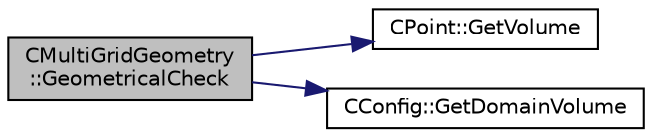digraph "CMultiGridGeometry::GeometricalCheck"
{
  edge [fontname="Helvetica",fontsize="10",labelfontname="Helvetica",labelfontsize="10"];
  node [fontname="Helvetica",fontsize="10",shape=record];
  rankdir="LR";
  Node61 [label="CMultiGridGeometry\l::GeometricalCheck",height=0.2,width=0.4,color="black", fillcolor="grey75", style="filled", fontcolor="black"];
  Node61 -> Node62 [color="midnightblue",fontsize="10",style="solid",fontname="Helvetica"];
  Node62 [label="CPoint::GetVolume",height=0.2,width=0.4,color="black", fillcolor="white", style="filled",URL="$class_c_point.html#a3c526a15e767c7de9cf163800aa581e5",tooltip="Get area or volume of the control volume. "];
  Node61 -> Node63 [color="midnightblue",fontsize="10",style="solid",fontname="Helvetica"];
  Node63 [label="CConfig::GetDomainVolume",height=0.2,width=0.4,color="black", fillcolor="white", style="filled",URL="$class_c_config.html#ab6a2664db3de43ee2a19a6991501099b",tooltip="Get the volume of the whole domain using the fine grid, this value is common for all the grids in the..."];
}
